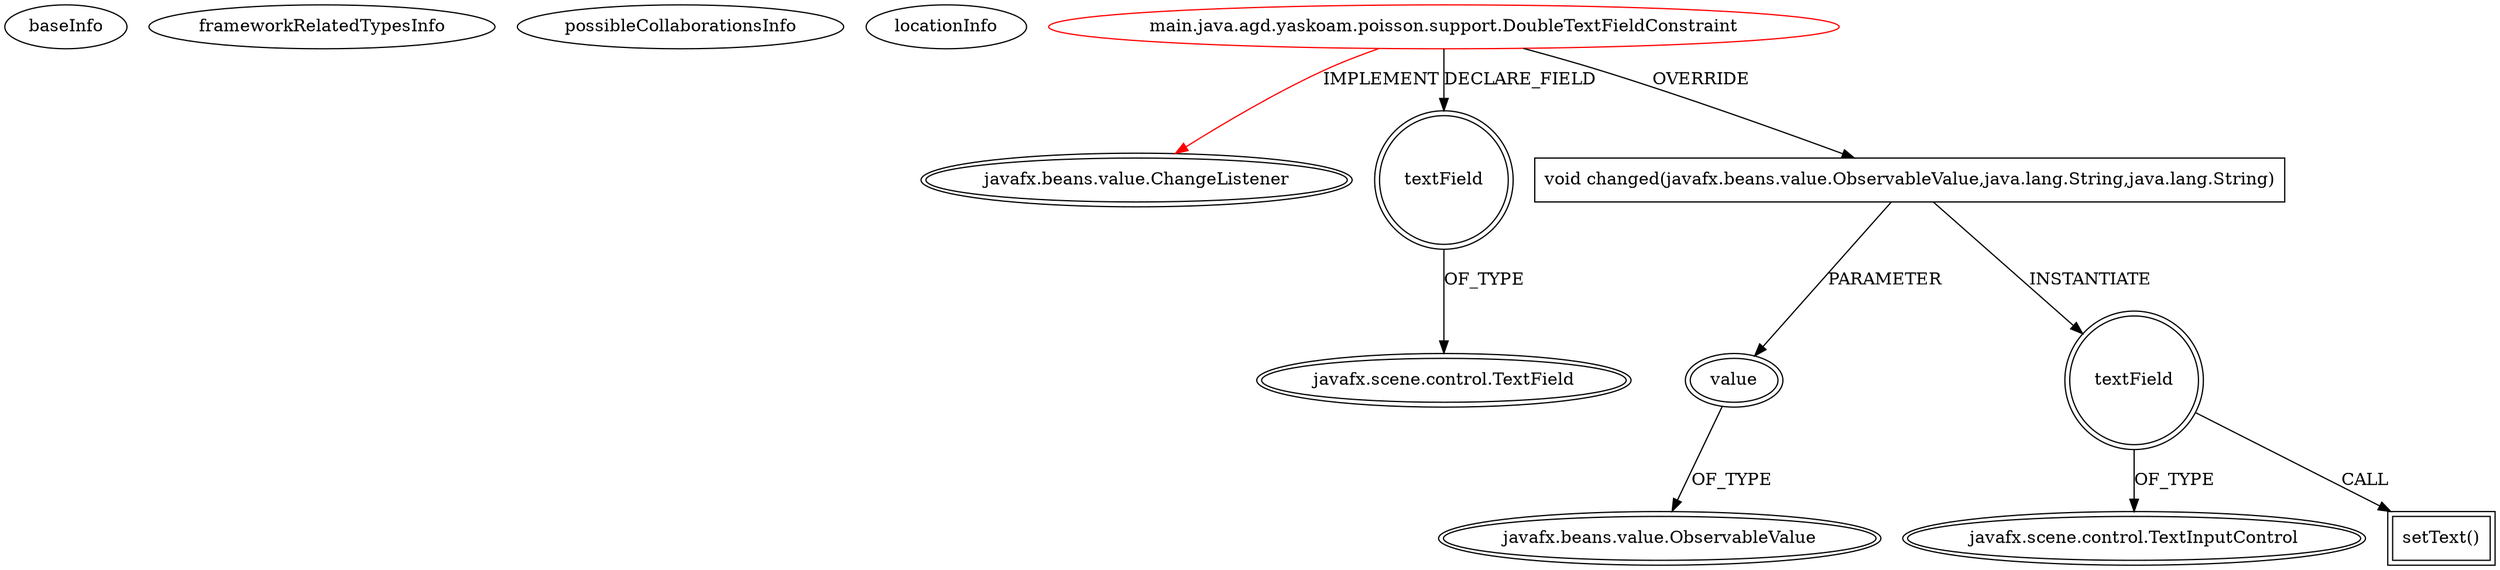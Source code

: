 digraph {
baseInfo[graphId=1793,category="extension_graph",isAnonymous=false,possibleRelation=false]
frameworkRelatedTypesInfo[0="javafx.beans.value.ChangeListener"]
possibleCollaborationsInfo[]
locationInfo[projectName="alexei-yasko-PoissonDistributionDemo",filePath="/alexei-yasko-PoissonDistributionDemo/PoissonDistributionDemo-master/src/main/java/agd/yaskoam/poisson/support/DoubleTextFieldConstraint.java",contextSignature="DoubleTextFieldConstraint",graphId="1793"]
0[label="main.java.agd.yaskoam.poisson.support.DoubleTextFieldConstraint",vertexType="ROOT_CLIENT_CLASS_DECLARATION",isFrameworkType=false,color=red]
1[label="javafx.beans.value.ChangeListener",vertexType="FRAMEWORK_INTERFACE_TYPE",isFrameworkType=true,peripheries=2]
2[label="textField",vertexType="FIELD_DECLARATION",isFrameworkType=true,peripheries=2,shape=circle]
3[label="javafx.scene.control.TextField",vertexType="FRAMEWORK_CLASS_TYPE",isFrameworkType=true,peripheries=2]
4[label="void changed(javafx.beans.value.ObservableValue,java.lang.String,java.lang.String)",vertexType="OVERRIDING_METHOD_DECLARATION",isFrameworkType=false,shape=box]
5[label="value",vertexType="PARAMETER_DECLARATION",isFrameworkType=true,peripheries=2]
6[label="javafx.beans.value.ObservableValue",vertexType="FRAMEWORK_INTERFACE_TYPE",isFrameworkType=true,peripheries=2]
7[label="textField",vertexType="VARIABLE_EXPRESION",isFrameworkType=true,peripheries=2,shape=circle]
9[label="javafx.scene.control.TextInputControl",vertexType="FRAMEWORK_CLASS_TYPE",isFrameworkType=true,peripheries=2]
8[label="setText()",vertexType="INSIDE_CALL",isFrameworkType=true,peripheries=2,shape=box]
0->1[label="IMPLEMENT",color=red]
0->2[label="DECLARE_FIELD"]
2->3[label="OF_TYPE"]
0->4[label="OVERRIDE"]
5->6[label="OF_TYPE"]
4->5[label="PARAMETER"]
4->7[label="INSTANTIATE"]
7->9[label="OF_TYPE"]
7->8[label="CALL"]
}
